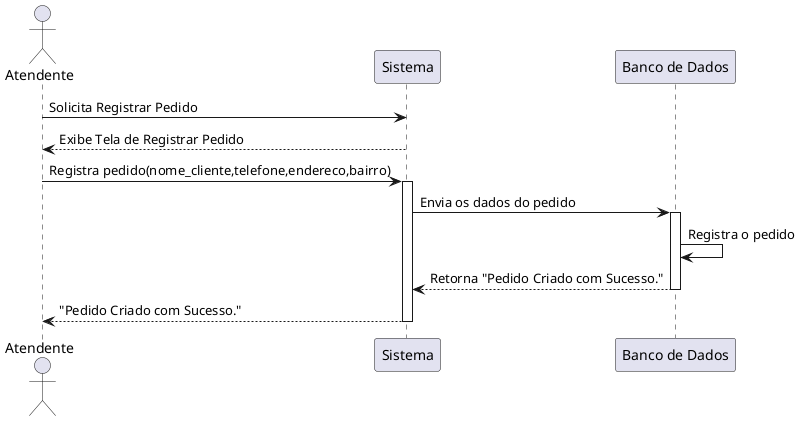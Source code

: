 
@startuml DSS - Registrar Pedido

    actor Atendente
    participant "Sistema" as Sys
    participant "Banco de Dados" as DB
    
    '1°Atendente acessa tela de realizar pedido
    Atendente -> Sys: Solicita Registrar Pedido
    Sys --> Atendente: Exibe Tela de Registrar Pedido

    '2°Atendente regsitra o pedido do cliente
    Atendente -> Sys: Registra pedido(nome_cliente,telefone,endereco,bairro)
    activate Sys
    Sys -> DB: Envia os dados do pedido
    activate DB
    DB -> DB: Registra o pedido
    DB --> Sys: Retorna "Pedido Criado com Sucesso."
    deactivate DB
    Sys --> Atendente: "Pedido Criado com Sucesso."
    deactivate Sys

@enduml
